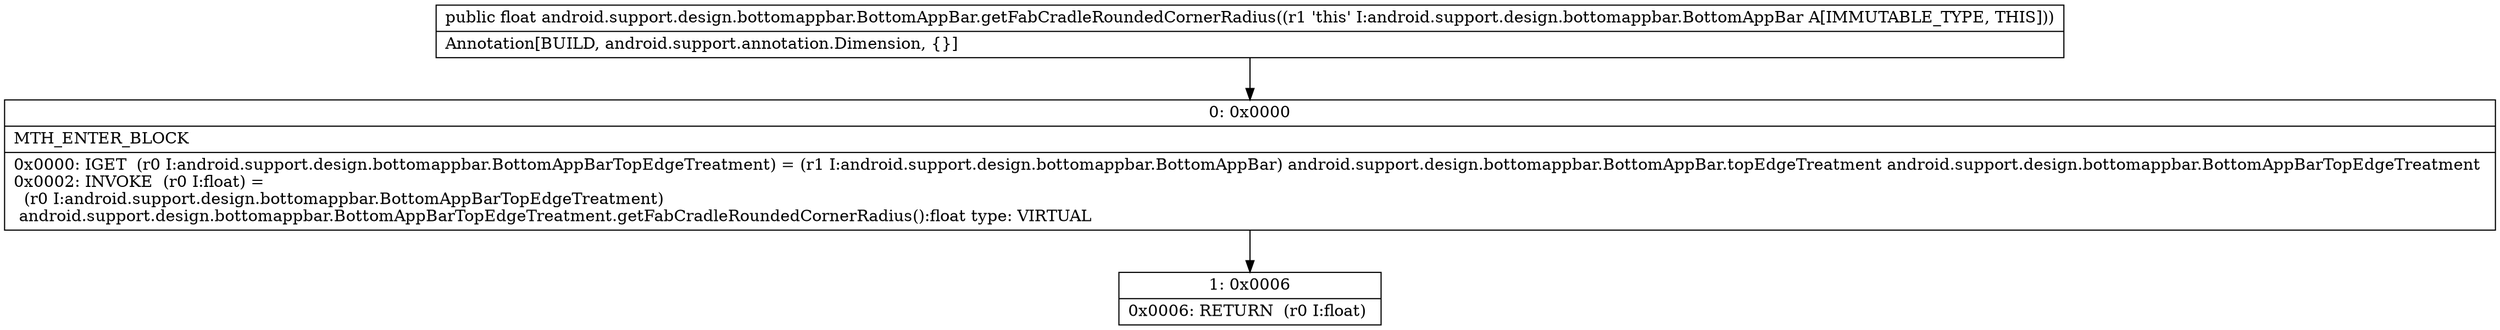 digraph "CFG forandroid.support.design.bottomappbar.BottomAppBar.getFabCradleRoundedCornerRadius()F" {
Node_0 [shape=record,label="{0\:\ 0x0000|MTH_ENTER_BLOCK\l|0x0000: IGET  (r0 I:android.support.design.bottomappbar.BottomAppBarTopEdgeTreatment) = (r1 I:android.support.design.bottomappbar.BottomAppBar) android.support.design.bottomappbar.BottomAppBar.topEdgeTreatment android.support.design.bottomappbar.BottomAppBarTopEdgeTreatment \l0x0002: INVOKE  (r0 I:float) = \l  (r0 I:android.support.design.bottomappbar.BottomAppBarTopEdgeTreatment)\l android.support.design.bottomappbar.BottomAppBarTopEdgeTreatment.getFabCradleRoundedCornerRadius():float type: VIRTUAL \l}"];
Node_1 [shape=record,label="{1\:\ 0x0006|0x0006: RETURN  (r0 I:float) \l}"];
MethodNode[shape=record,label="{public float android.support.design.bottomappbar.BottomAppBar.getFabCradleRoundedCornerRadius((r1 'this' I:android.support.design.bottomappbar.BottomAppBar A[IMMUTABLE_TYPE, THIS]))  | Annotation[BUILD, android.support.annotation.Dimension, \{\}]\l}"];
MethodNode -> Node_0;
Node_0 -> Node_1;
}

